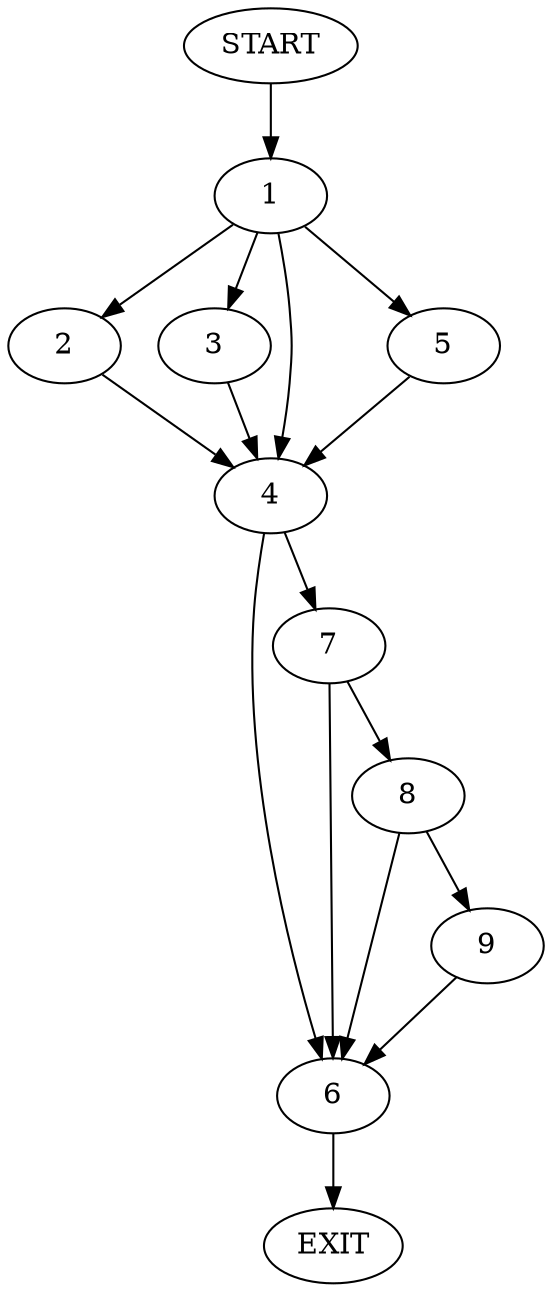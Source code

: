 digraph {
0 [label="START"]
10 [label="EXIT"]
0 -> 1
1 -> 2
1 -> 3
1 -> 4
1 -> 5
3 -> 4
5 -> 4
2 -> 4
4 -> 6
4 -> 7
6 -> 10
7 -> 6
7 -> 8
8 -> 6
8 -> 9
9 -> 6
}

